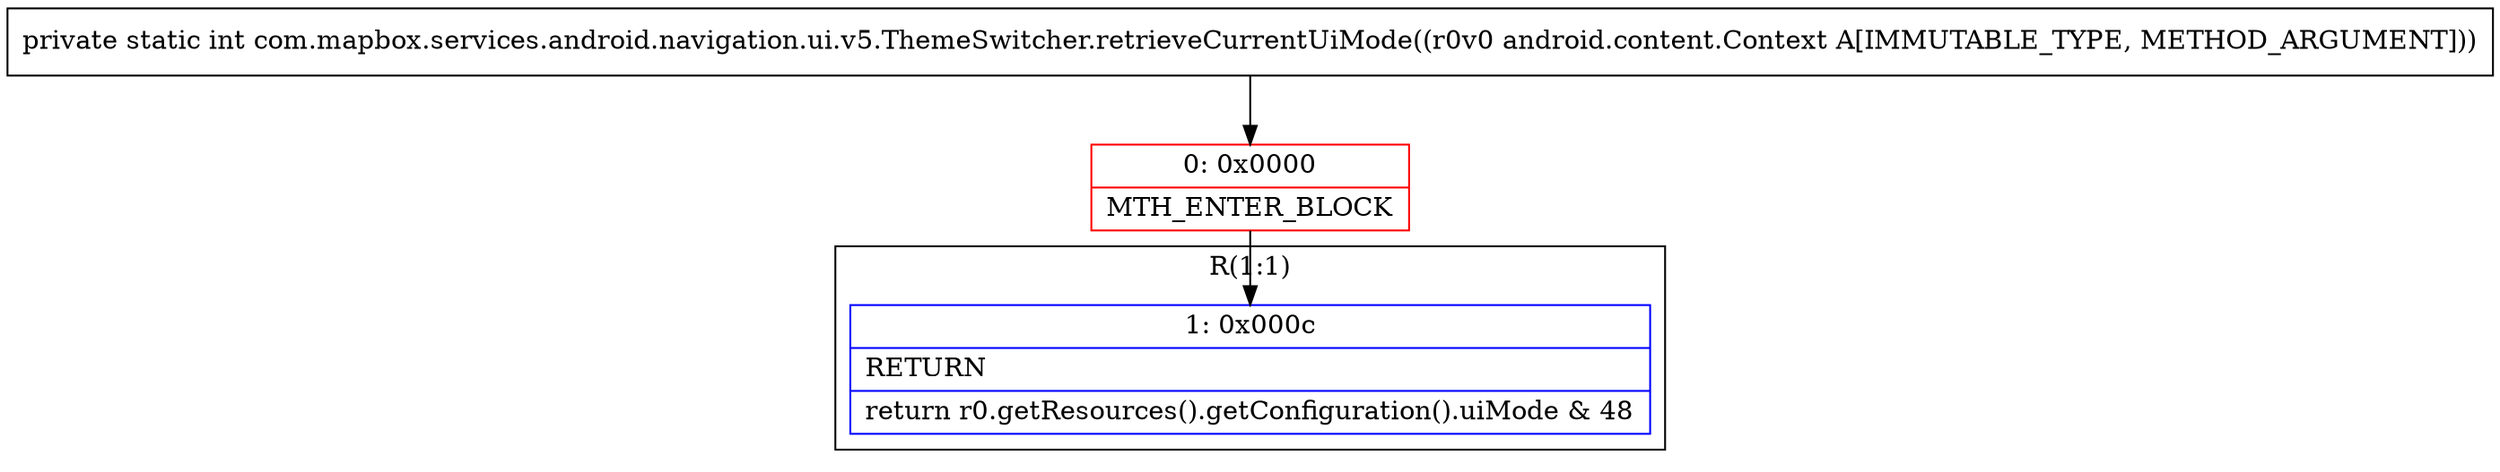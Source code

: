 digraph "CFG forcom.mapbox.services.android.navigation.ui.v5.ThemeSwitcher.retrieveCurrentUiMode(Landroid\/content\/Context;)I" {
subgraph cluster_Region_2094756795 {
label = "R(1:1)";
node [shape=record,color=blue];
Node_1 [shape=record,label="{1\:\ 0x000c|RETURN\l|return r0.getResources().getConfiguration().uiMode & 48\l}"];
}
Node_0 [shape=record,color=red,label="{0\:\ 0x0000|MTH_ENTER_BLOCK\l}"];
MethodNode[shape=record,label="{private static int com.mapbox.services.android.navigation.ui.v5.ThemeSwitcher.retrieveCurrentUiMode((r0v0 android.content.Context A[IMMUTABLE_TYPE, METHOD_ARGUMENT])) }"];
MethodNode -> Node_0;
Node_0 -> Node_1;
}

